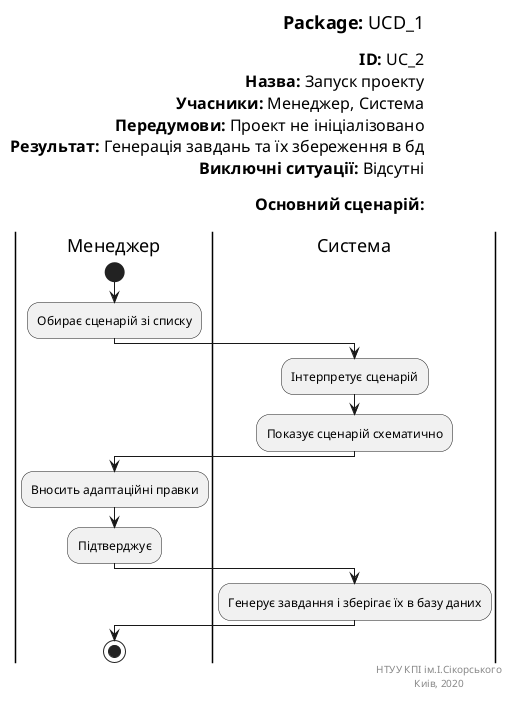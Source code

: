 @startuml runProject
left header
<font color=000 size=18><b>Package:</b> UCD_1

<font color=000 size=16><b>ID:</b> UC_2
<font color=000 size=16><b>Назва:</b> Запуск проекту
<font color=000 size=16><b>Учасники:</b> Менеджер, Система
<font color=000 size=16><b>Передумови:</b> Проект не ініціалізовано
<font color=000 size=16><b>Результат:</b> Генерація завдань та їх збереження в бд
<font color=000 size=16><b>Виключні ситуації:</b> Відсутні

<font color=000 size=16><b>Основний сценарій:</b> 

end header

|Менеджер|
start
:Обирає сценарій зі списку;

|Система|
:Інтерпретує сценарій;
:Показує сценарій схематично;

|Менеджер|
:Вносить адаптаційні правки;
:Підтверджує;

|Система|
:Генерує завдання і зберігає їх в базу даних;

|Менеджер|
stop

right footer
НТУУ КПІ ім.І.Сікорського
Киів, 2020 
end footer
@enduml
